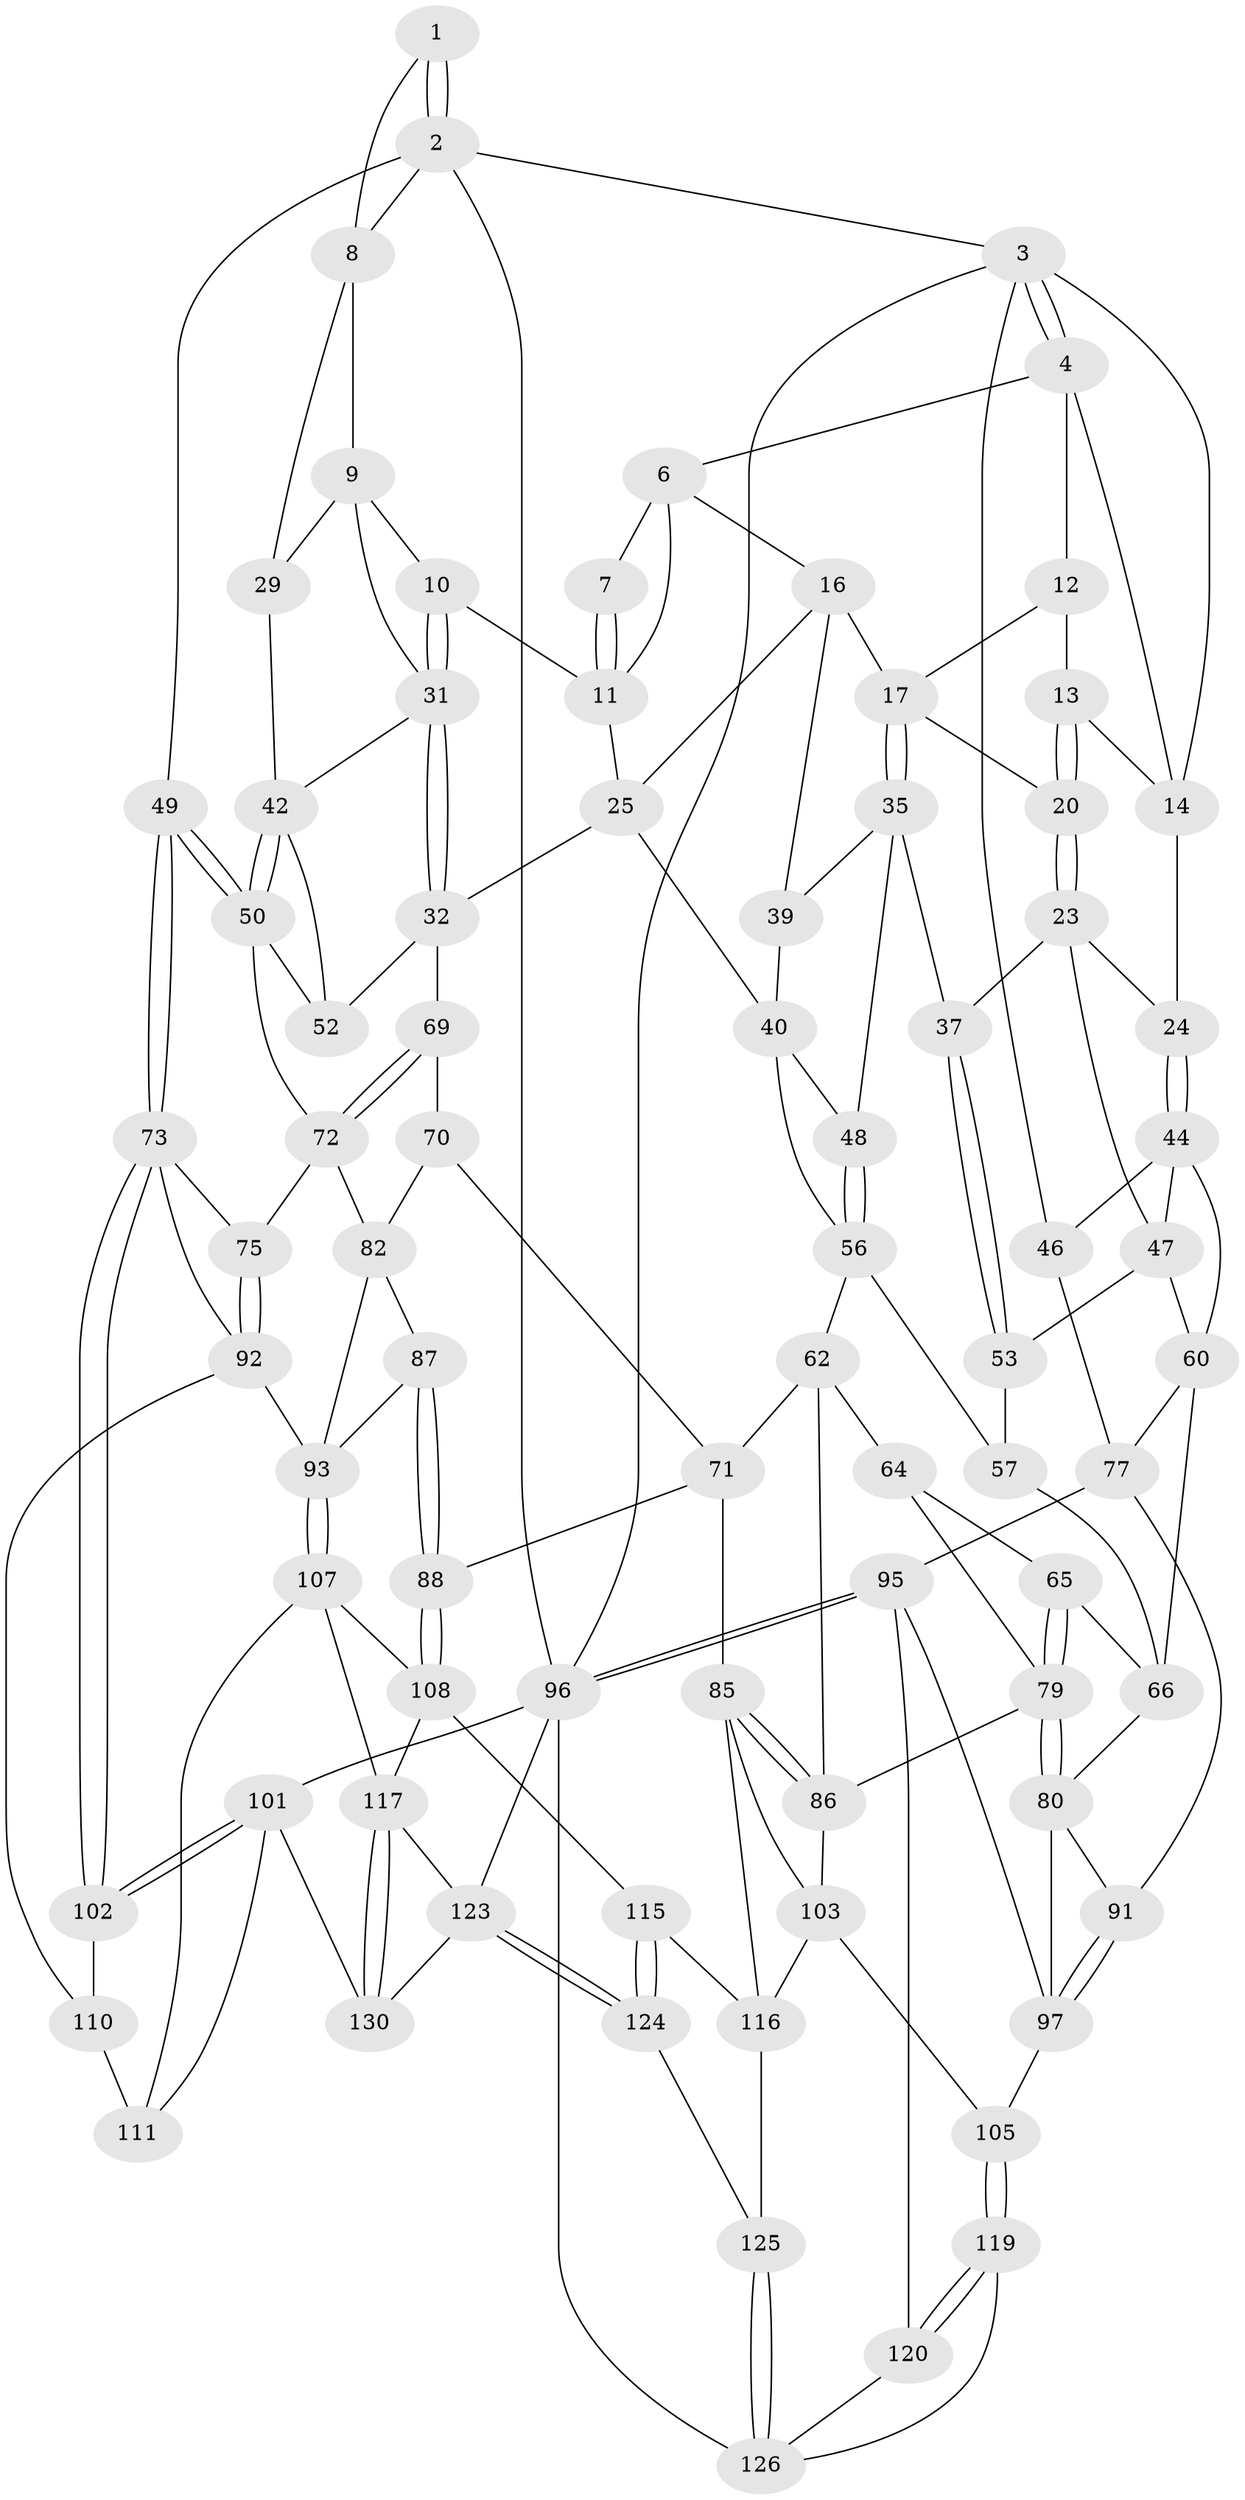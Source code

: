 // original degree distribution, {3: 0.015151515151515152, 6: 0.20454545454545456, 4: 0.2196969696969697, 5: 0.5606060606060606}
// Generated by graph-tools (version 1.1) at 2025/12/02/27/25 16:12:00]
// undirected, 80 vertices, 176 edges
graph export_dot {
graph [start="1"]
  node [color=gray90,style=filled];
  1 [pos="+0.7782050398968775+0"];
  2 [pos="+1+0",super="+28"];
  3 [pos="+0+0",super="+22"];
  4 [pos="+0+0",super="+5"];
  6 [pos="+0.36081095626949417+0",super="+15"];
  7 [pos="+0.7155233129029012+0"];
  8 [pos="+0.885286674389231+0.14041491641816053",super="+27"];
  9 [pos="+0.8272182527884723+0.1542262400380468",super="+30"];
  10 [pos="+0.6971112923609235+0.057217760079264726"];
  11 [pos="+0.6933121994626661+0.04729850153119298",super="+19"];
  12 [pos="+0.17959160841579244+0.04672493968010613"];
  13 [pos="+0.10406035360955898+0.0779067152739646"];
  14 [pos="+0.08391306001836209+0.07974434067134081",super="+21"];
  16 [pos="+0.37234177269784935+0.01672905456025957",super="+26"];
  17 [pos="+0.2577323534181081+0.18972001192762109",super="+18"];
  20 [pos="+0.1284132000175094+0.2138844559231477"];
  23 [pos="+0.11812017633754329+0.23040721494577054",super="+38"];
  24 [pos="+0.0843193990568707+0.225758149036662"];
  25 [pos="+0.5079868246460285+0.2928800590347704",super="+33"];
  29 [pos="+0.8621185772627675+0.2387688207241961"];
  31 [pos="+0.707527477848221+0.2573986290700963",super="+34"];
  32 [pos="+0.639190672980902+0.3453060004449033",super="+58"];
  35 [pos="+0.2767213908121081+0.23039852940809766",super="+36"];
  37 [pos="+0.26042679877254016+0.26148247273909647"];
  39 [pos="+0.3386452144958445+0.21514549867197139"];
  40 [pos="+0.4904715588287995+0.3459439924849077",super="+41"];
  42 [pos="+0.8401173877743676+0.2674672805558969",super="+43"];
  44 [pos="+0.017408957250243745+0.3175597311993575",super="+45"];
  46 [pos="+0+0.38220138881401355"];
  47 [pos="+0.13463721470959145+0.33868242756223854",super="+55"];
  48 [pos="+0.3490060004338429+0.31540504967016486"];
  49 [pos="+1+0.41403522418087835"];
  50 [pos="+0.9758197687873774+0.41366905889380823",super="+51"];
  52 [pos="+0.8252623578230468+0.34107337220707273"];
  53 [pos="+0.2565365204897305+0.27363364488238956",super="+54"];
  56 [pos="+0.2885352411739029+0.36846121295787293",super="+59"];
  57 [pos="+0.28723004094698346+0.3685562934328248",super="+61"];
  60 [pos="+0.08979609996709939+0.45004266105866914",super="+68"];
  62 [pos="+0.43097740967110587+0.4704277887362344",super="+63"];
  64 [pos="+0.297226648863162+0.504047936306658"];
  65 [pos="+0.27797326456001725+0.5016451052198111"];
  66 [pos="+0.256058156485781+0.4948517985628852",super="+67"];
  69 [pos="+0.6906981859423384+0.43745731875961336"];
  70 [pos="+0.5719436500865723+0.5471194788302607"];
  71 [pos="+0.4880936963238944+0.5285772025262749",super="+84"];
  72 [pos="+0.7568295053672957+0.4995898450235322",super="+76"];
  73 [pos="+1+0.6269447514041926",super="+74"];
  75 [pos="+0.8156926629641854+0.5754680594502457"];
  77 [pos="+0.11462982188023838+0.5610238521490833",super="+78"];
  79 [pos="+0.2673904163592358+0.6614755769683338",super="+81"];
  80 [pos="+0.25019676339814906+0.6566080742755344",super="+90"];
  82 [pos="+0.7381679940043645+0.5500721785753764",super="+83"];
  85 [pos="+0.4808745118448934+0.7126282451363056",super="+109"];
  86 [pos="+0.3707037271554976+0.5323132364683413",super="+89"];
  87 [pos="+0.6020502983433653+0.6848153526064866"];
  88 [pos="+0.5929103397401474+0.6995735281155725"];
  91 [pos="+0.12827364994066778+0.6180369787447099"];
  92 [pos="+0.8062906766015656+0.726145152502869",super="+106"];
  93 [pos="+0.7845749638541878+0.7244015296234032",super="+94"];
  95 [pos="+0+0.7807948192519887",super="+98"];
  96 [pos="+0+1",super="+100"];
  97 [pos="+0.09700825459701604+0.750026331143781",super="+99"];
  101 [pos="+1+1",super="+129"];
  102 [pos="+1+0.6990247621163994"];
  103 [pos="+0.34257139110800017+0.7368093688291207",super="+104"];
  105 [pos="+0.24352690500436133+0.8214822597425173"];
  107 [pos="+0.7135681592333295+0.7717905814414395",super="+112"];
  108 [pos="+0.6297921754768226+0.7566617614335448",super="+114"];
  110 [pos="+0.8447766482642145+0.7973435931953567",super="+113"];
  111 [pos="+0.839092265138575+0.845029235508323",super="+122"];
  115 [pos="+0.5427495077994102+0.8683180570337686"];
  116 [pos="+0.4610371389738762+0.8407139899788199",super="+121"];
  117 [pos="+0.746366243346795+0.8890432747495457",super="+118"];
  119 [pos="+0.223363763155719+0.860122061545231",super="+127"];
  120 [pos="+0.12645530456099943+0.9253153578623667",super="+128"];
  123 [pos="+0.575560844113285+1",super="+132"];
  124 [pos="+0.5424387465002282+1"];
  125 [pos="+0.40308762658877045+1"];
  126 [pos="+0.378511069566365+1",super="+131"];
  130 [pos="+0.8179853228881193+1"];
  1 -- 2;
  1 -- 2;
  1 -- 8;
  2 -- 3;
  2 -- 96;
  2 -- 49;
  2 -- 8;
  3 -- 4;
  3 -- 4;
  3 -- 96;
  3 -- 46;
  3 -- 14;
  4 -- 14;
  4 -- 12;
  4 -- 6;
  6 -- 7;
  6 -- 16;
  6 -- 11;
  7 -- 11;
  7 -- 11;
  8 -- 9;
  8 -- 29;
  9 -- 10;
  9 -- 29;
  9 -- 31;
  10 -- 11;
  10 -- 31;
  10 -- 31;
  11 -- 25;
  12 -- 13;
  12 -- 17;
  13 -- 14;
  13 -- 20;
  13 -- 20;
  14 -- 24;
  16 -- 17;
  16 -- 25;
  16 -- 39;
  17 -- 35;
  17 -- 35;
  17 -- 20;
  20 -- 23;
  20 -- 23;
  23 -- 24;
  23 -- 47;
  23 -- 37;
  24 -- 44;
  24 -- 44;
  25 -- 32;
  25 -- 40;
  29 -- 42;
  31 -- 32;
  31 -- 32;
  31 -- 42;
  32 -- 52;
  32 -- 69;
  35 -- 39;
  35 -- 48;
  35 -- 37;
  37 -- 53;
  37 -- 53;
  39 -- 40;
  40 -- 48;
  40 -- 56;
  42 -- 50;
  42 -- 50;
  42 -- 52;
  44 -- 47;
  44 -- 46;
  44 -- 60;
  46 -- 77;
  47 -- 60;
  47 -- 53;
  48 -- 56;
  48 -- 56;
  49 -- 50;
  49 -- 50;
  49 -- 73;
  49 -- 73;
  50 -- 72;
  50 -- 52;
  53 -- 57 [weight=2];
  56 -- 57;
  56 -- 62;
  57 -- 66;
  60 -- 66;
  60 -- 77;
  62 -- 71;
  62 -- 64;
  62 -- 86;
  64 -- 65;
  64 -- 79;
  65 -- 66;
  65 -- 79;
  65 -- 79;
  66 -- 80;
  69 -- 70;
  69 -- 72;
  69 -- 72;
  70 -- 71;
  70 -- 82;
  71 -- 88;
  71 -- 85;
  72 -- 82;
  72 -- 75;
  73 -- 102;
  73 -- 102;
  73 -- 75;
  73 -- 92;
  75 -- 92;
  75 -- 92;
  77 -- 91;
  77 -- 95;
  79 -- 80;
  79 -- 80;
  79 -- 86;
  80 -- 91;
  80 -- 97;
  82 -- 87;
  82 -- 93;
  85 -- 86;
  85 -- 86;
  85 -- 116;
  85 -- 103;
  86 -- 103;
  87 -- 88;
  87 -- 88;
  87 -- 93;
  88 -- 108;
  88 -- 108;
  91 -- 97;
  91 -- 97;
  92 -- 93;
  92 -- 110;
  93 -- 107;
  93 -- 107;
  95 -- 96;
  95 -- 96;
  95 -- 120;
  95 -- 97;
  96 -- 101;
  96 -- 126;
  96 -- 123;
  97 -- 105;
  101 -- 102;
  101 -- 102;
  101 -- 130;
  101 -- 111;
  102 -- 110;
  103 -- 105;
  103 -- 116;
  105 -- 119;
  105 -- 119;
  107 -- 108;
  107 -- 117;
  107 -- 111;
  108 -- 115;
  108 -- 117;
  110 -- 111 [weight=2];
  115 -- 116;
  115 -- 124;
  115 -- 124;
  116 -- 125;
  117 -- 130;
  117 -- 130;
  117 -- 123;
  119 -- 120 [weight=2];
  119 -- 120;
  119 -- 126;
  120 -- 126;
  123 -- 124;
  123 -- 124;
  123 -- 130;
  124 -- 125;
  125 -- 126;
  125 -- 126;
}
